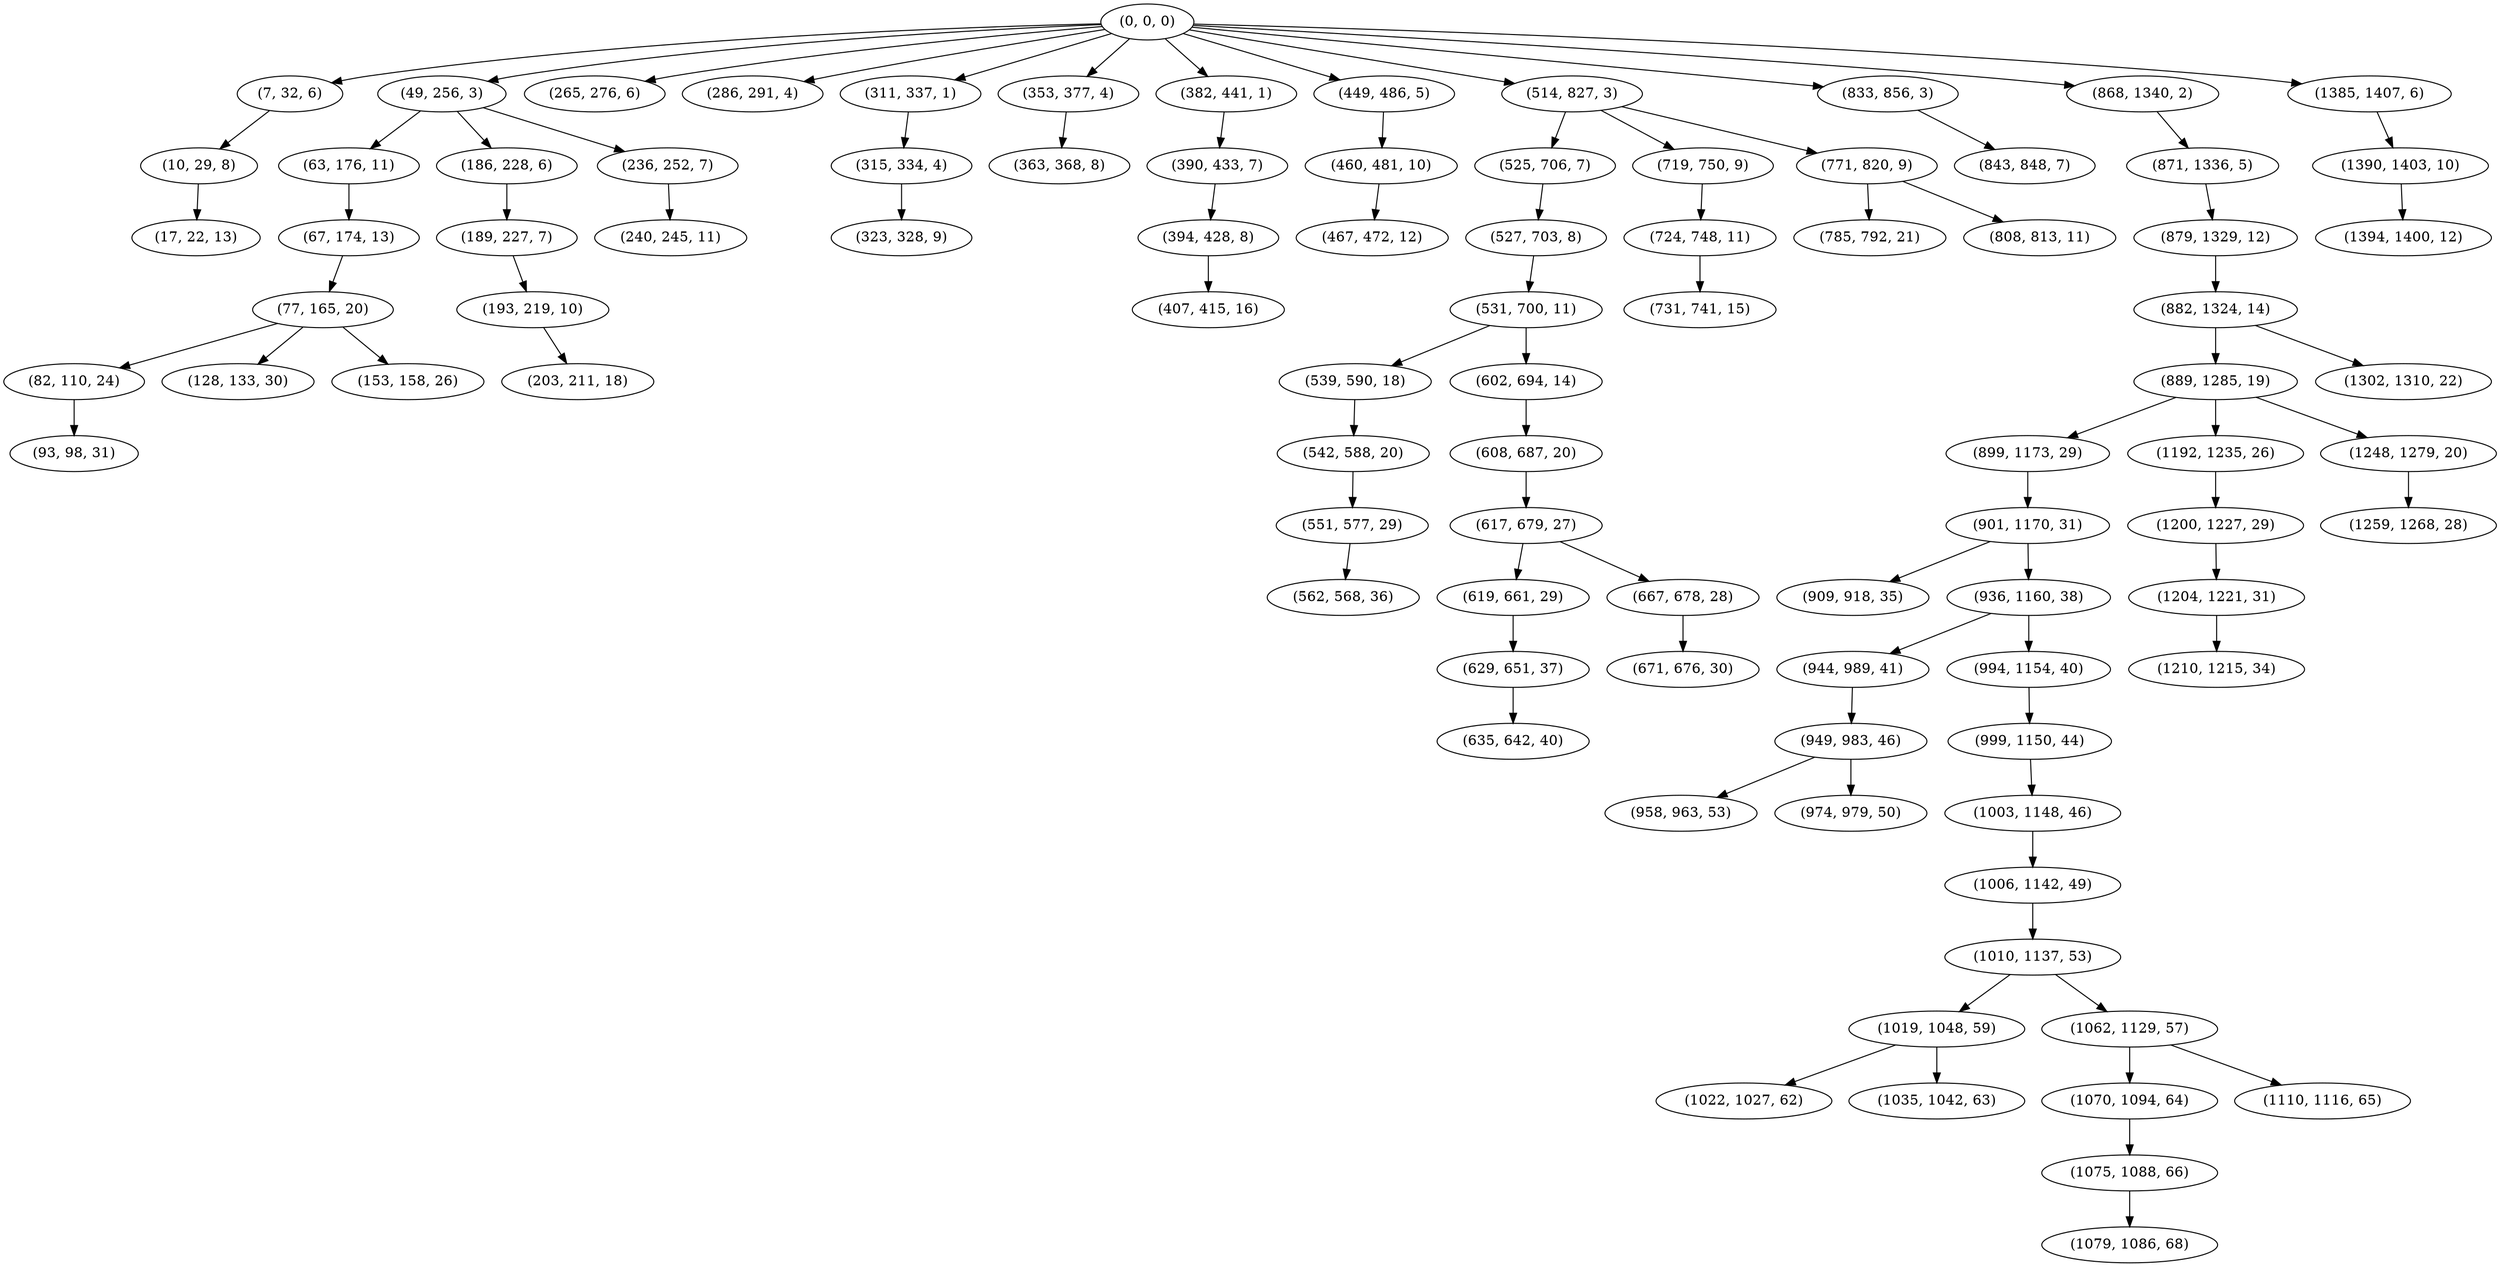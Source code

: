 digraph tree {
    "(0, 0, 0)";
    "(7, 32, 6)";
    "(10, 29, 8)";
    "(17, 22, 13)";
    "(49, 256, 3)";
    "(63, 176, 11)";
    "(67, 174, 13)";
    "(77, 165, 20)";
    "(82, 110, 24)";
    "(93, 98, 31)";
    "(128, 133, 30)";
    "(153, 158, 26)";
    "(186, 228, 6)";
    "(189, 227, 7)";
    "(193, 219, 10)";
    "(203, 211, 18)";
    "(236, 252, 7)";
    "(240, 245, 11)";
    "(265, 276, 6)";
    "(286, 291, 4)";
    "(311, 337, 1)";
    "(315, 334, 4)";
    "(323, 328, 9)";
    "(353, 377, 4)";
    "(363, 368, 8)";
    "(382, 441, 1)";
    "(390, 433, 7)";
    "(394, 428, 8)";
    "(407, 415, 16)";
    "(449, 486, 5)";
    "(460, 481, 10)";
    "(467, 472, 12)";
    "(514, 827, 3)";
    "(525, 706, 7)";
    "(527, 703, 8)";
    "(531, 700, 11)";
    "(539, 590, 18)";
    "(542, 588, 20)";
    "(551, 577, 29)";
    "(562, 568, 36)";
    "(602, 694, 14)";
    "(608, 687, 20)";
    "(617, 679, 27)";
    "(619, 661, 29)";
    "(629, 651, 37)";
    "(635, 642, 40)";
    "(667, 678, 28)";
    "(671, 676, 30)";
    "(719, 750, 9)";
    "(724, 748, 11)";
    "(731, 741, 15)";
    "(771, 820, 9)";
    "(785, 792, 21)";
    "(808, 813, 11)";
    "(833, 856, 3)";
    "(843, 848, 7)";
    "(868, 1340, 2)";
    "(871, 1336, 5)";
    "(879, 1329, 12)";
    "(882, 1324, 14)";
    "(889, 1285, 19)";
    "(899, 1173, 29)";
    "(901, 1170, 31)";
    "(909, 918, 35)";
    "(936, 1160, 38)";
    "(944, 989, 41)";
    "(949, 983, 46)";
    "(958, 963, 53)";
    "(974, 979, 50)";
    "(994, 1154, 40)";
    "(999, 1150, 44)";
    "(1003, 1148, 46)";
    "(1006, 1142, 49)";
    "(1010, 1137, 53)";
    "(1019, 1048, 59)";
    "(1022, 1027, 62)";
    "(1035, 1042, 63)";
    "(1062, 1129, 57)";
    "(1070, 1094, 64)";
    "(1075, 1088, 66)";
    "(1079, 1086, 68)";
    "(1110, 1116, 65)";
    "(1192, 1235, 26)";
    "(1200, 1227, 29)";
    "(1204, 1221, 31)";
    "(1210, 1215, 34)";
    "(1248, 1279, 20)";
    "(1259, 1268, 28)";
    "(1302, 1310, 22)";
    "(1385, 1407, 6)";
    "(1390, 1403, 10)";
    "(1394, 1400, 12)";
    "(0, 0, 0)" -> "(7, 32, 6)";
    "(0, 0, 0)" -> "(49, 256, 3)";
    "(0, 0, 0)" -> "(265, 276, 6)";
    "(0, 0, 0)" -> "(286, 291, 4)";
    "(0, 0, 0)" -> "(311, 337, 1)";
    "(0, 0, 0)" -> "(353, 377, 4)";
    "(0, 0, 0)" -> "(382, 441, 1)";
    "(0, 0, 0)" -> "(449, 486, 5)";
    "(0, 0, 0)" -> "(514, 827, 3)";
    "(0, 0, 0)" -> "(833, 856, 3)";
    "(0, 0, 0)" -> "(868, 1340, 2)";
    "(0, 0, 0)" -> "(1385, 1407, 6)";
    "(7, 32, 6)" -> "(10, 29, 8)";
    "(10, 29, 8)" -> "(17, 22, 13)";
    "(49, 256, 3)" -> "(63, 176, 11)";
    "(49, 256, 3)" -> "(186, 228, 6)";
    "(49, 256, 3)" -> "(236, 252, 7)";
    "(63, 176, 11)" -> "(67, 174, 13)";
    "(67, 174, 13)" -> "(77, 165, 20)";
    "(77, 165, 20)" -> "(82, 110, 24)";
    "(77, 165, 20)" -> "(128, 133, 30)";
    "(77, 165, 20)" -> "(153, 158, 26)";
    "(82, 110, 24)" -> "(93, 98, 31)";
    "(186, 228, 6)" -> "(189, 227, 7)";
    "(189, 227, 7)" -> "(193, 219, 10)";
    "(193, 219, 10)" -> "(203, 211, 18)";
    "(236, 252, 7)" -> "(240, 245, 11)";
    "(311, 337, 1)" -> "(315, 334, 4)";
    "(315, 334, 4)" -> "(323, 328, 9)";
    "(353, 377, 4)" -> "(363, 368, 8)";
    "(382, 441, 1)" -> "(390, 433, 7)";
    "(390, 433, 7)" -> "(394, 428, 8)";
    "(394, 428, 8)" -> "(407, 415, 16)";
    "(449, 486, 5)" -> "(460, 481, 10)";
    "(460, 481, 10)" -> "(467, 472, 12)";
    "(514, 827, 3)" -> "(525, 706, 7)";
    "(514, 827, 3)" -> "(719, 750, 9)";
    "(514, 827, 3)" -> "(771, 820, 9)";
    "(525, 706, 7)" -> "(527, 703, 8)";
    "(527, 703, 8)" -> "(531, 700, 11)";
    "(531, 700, 11)" -> "(539, 590, 18)";
    "(531, 700, 11)" -> "(602, 694, 14)";
    "(539, 590, 18)" -> "(542, 588, 20)";
    "(542, 588, 20)" -> "(551, 577, 29)";
    "(551, 577, 29)" -> "(562, 568, 36)";
    "(602, 694, 14)" -> "(608, 687, 20)";
    "(608, 687, 20)" -> "(617, 679, 27)";
    "(617, 679, 27)" -> "(619, 661, 29)";
    "(617, 679, 27)" -> "(667, 678, 28)";
    "(619, 661, 29)" -> "(629, 651, 37)";
    "(629, 651, 37)" -> "(635, 642, 40)";
    "(667, 678, 28)" -> "(671, 676, 30)";
    "(719, 750, 9)" -> "(724, 748, 11)";
    "(724, 748, 11)" -> "(731, 741, 15)";
    "(771, 820, 9)" -> "(785, 792, 21)";
    "(771, 820, 9)" -> "(808, 813, 11)";
    "(833, 856, 3)" -> "(843, 848, 7)";
    "(868, 1340, 2)" -> "(871, 1336, 5)";
    "(871, 1336, 5)" -> "(879, 1329, 12)";
    "(879, 1329, 12)" -> "(882, 1324, 14)";
    "(882, 1324, 14)" -> "(889, 1285, 19)";
    "(882, 1324, 14)" -> "(1302, 1310, 22)";
    "(889, 1285, 19)" -> "(899, 1173, 29)";
    "(889, 1285, 19)" -> "(1192, 1235, 26)";
    "(889, 1285, 19)" -> "(1248, 1279, 20)";
    "(899, 1173, 29)" -> "(901, 1170, 31)";
    "(901, 1170, 31)" -> "(909, 918, 35)";
    "(901, 1170, 31)" -> "(936, 1160, 38)";
    "(936, 1160, 38)" -> "(944, 989, 41)";
    "(936, 1160, 38)" -> "(994, 1154, 40)";
    "(944, 989, 41)" -> "(949, 983, 46)";
    "(949, 983, 46)" -> "(958, 963, 53)";
    "(949, 983, 46)" -> "(974, 979, 50)";
    "(994, 1154, 40)" -> "(999, 1150, 44)";
    "(999, 1150, 44)" -> "(1003, 1148, 46)";
    "(1003, 1148, 46)" -> "(1006, 1142, 49)";
    "(1006, 1142, 49)" -> "(1010, 1137, 53)";
    "(1010, 1137, 53)" -> "(1019, 1048, 59)";
    "(1010, 1137, 53)" -> "(1062, 1129, 57)";
    "(1019, 1048, 59)" -> "(1022, 1027, 62)";
    "(1019, 1048, 59)" -> "(1035, 1042, 63)";
    "(1062, 1129, 57)" -> "(1070, 1094, 64)";
    "(1062, 1129, 57)" -> "(1110, 1116, 65)";
    "(1070, 1094, 64)" -> "(1075, 1088, 66)";
    "(1075, 1088, 66)" -> "(1079, 1086, 68)";
    "(1192, 1235, 26)" -> "(1200, 1227, 29)";
    "(1200, 1227, 29)" -> "(1204, 1221, 31)";
    "(1204, 1221, 31)" -> "(1210, 1215, 34)";
    "(1248, 1279, 20)" -> "(1259, 1268, 28)";
    "(1385, 1407, 6)" -> "(1390, 1403, 10)";
    "(1390, 1403, 10)" -> "(1394, 1400, 12)";
}
